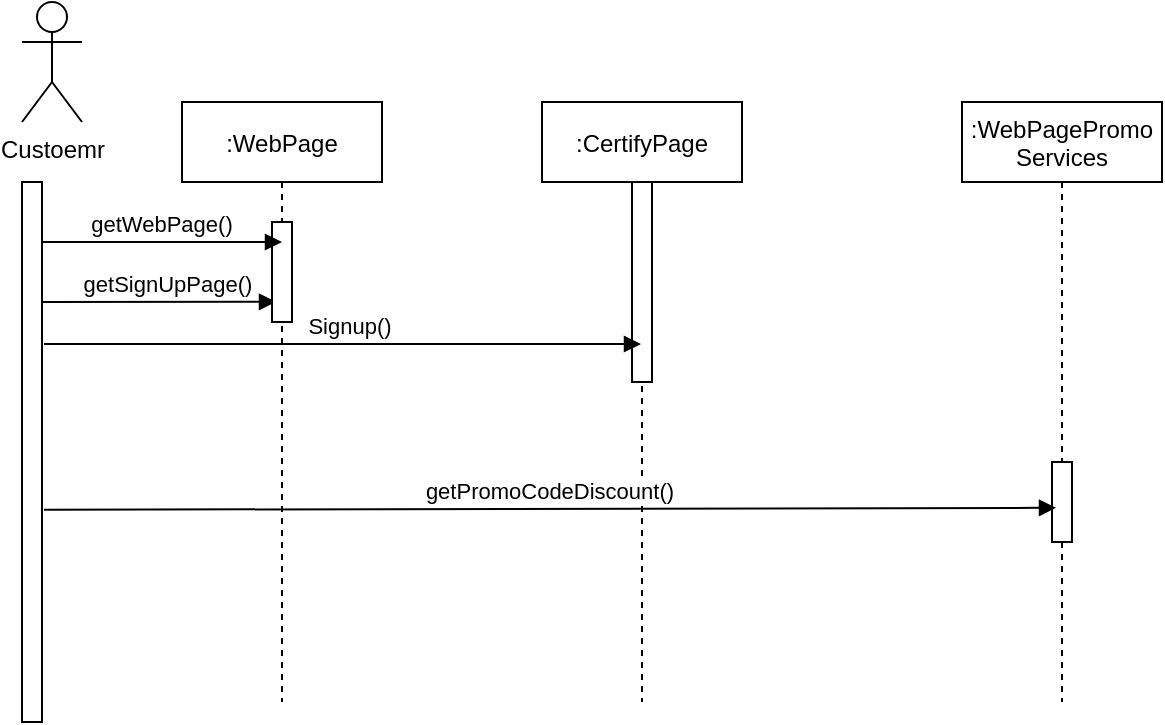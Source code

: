 <mxfile version="13.9.9" type="device"><diagram id="kgpKYQtTHZ0yAKxKKP6v" name="Page-1"><mxGraphModel dx="1936" dy="806" grid="1" gridSize="10" guides="1" tooltips="1" connect="1" arrows="1" fold="1" page="1" pageScale="1" pageWidth="850" pageHeight="1100" math="0" shadow="0"><root><mxCell id="0"/><mxCell id="1" parent="0"/><mxCell id="a-GwX3CSzQ5vnftB9GO0-4" value=":CertifyPage" style="shape=umlLifeline;perimeter=lifelinePerimeter;container=1;collapsible=0;recursiveResize=0;rounded=0;shadow=0;strokeWidth=1;" parent="1" vertex="1"><mxGeometry x="260" y="100" width="100" height="300" as="geometry"/></mxCell><mxCell id="a-GwX3CSzQ5vnftB9GO0-7" value="" style="points=[];perimeter=orthogonalPerimeter;rounded=0;shadow=0;strokeWidth=1;" parent="a-GwX3CSzQ5vnftB9GO0-4" vertex="1"><mxGeometry x="45" y="40" width="10" height="100" as="geometry"/></mxCell><mxCell id="a-GwX3CSzQ5vnftB9GO0-5" value=":WebPagePromo&#10;Services" style="shape=umlLifeline;perimeter=lifelinePerimeter;container=1;collapsible=0;recursiveResize=0;rounded=0;shadow=0;strokeWidth=1;" parent="1" vertex="1"><mxGeometry x="470" y="100" width="100" height="300" as="geometry"/></mxCell><mxCell id="a-GwX3CSzQ5vnftB9GO0-10" value="" style="points=[];perimeter=orthogonalPerimeter;rounded=0;shadow=0;strokeWidth=1;" parent="a-GwX3CSzQ5vnftB9GO0-5" vertex="1"><mxGeometry x="45" y="180" width="10" height="40" as="geometry"/></mxCell><mxCell id="a-GwX3CSzQ5vnftB9GO0-8" value="Signup()" style="verticalAlign=bottom;endArrow=block;shadow=0;strokeWidth=1;exitX=1.1;exitY=0.3;exitDx=0;exitDy=0;exitPerimeter=0;" parent="1" source="NFMbUk75JdLtFB9CD6T5-2" target="a-GwX3CSzQ5vnftB9GO0-4" edge="1"><mxGeometry x="0.026" relative="1" as="geometry"><mxPoint x="190" y="222" as="sourcePoint"/><mxPoint x="280" y="220" as="targetPoint"/><mxPoint as="offset"/></mxGeometry></mxCell><mxCell id="a-GwX3CSzQ5vnftB9GO0-12" value="getPromoCodeDiscount()" style="verticalAlign=bottom;endArrow=block;shadow=0;strokeWidth=1;entryX=0.2;entryY=0.573;entryDx=0;entryDy=0;entryPerimeter=0;exitX=1.1;exitY=0.607;exitDx=0;exitDy=0;exitPerimeter=0;" parent="1" target="a-GwX3CSzQ5vnftB9GO0-10" edge="1" source="NFMbUk75JdLtFB9CD6T5-2"><mxGeometry relative="1" as="geometry"><mxPoint x="220" y="303" as="sourcePoint"/><mxPoint x="300" y="300" as="targetPoint"/></mxGeometry></mxCell><mxCell id="a-GwX3CSzQ5vnftB9GO0-15" value="getSignUpPage()" style="verticalAlign=bottom;endArrow=block;shadow=0;strokeWidth=1;entryX=0.47;entryY=0.333;entryDx=0;entryDy=0;entryPerimeter=0;" parent="1" target="NFMbUk75JdLtFB9CD6T5-3" edge="1"><mxGeometry x="0.081" relative="1" as="geometry"><mxPoint x="10" y="200" as="sourcePoint"/><mxPoint x="120" y="200" as="targetPoint"/><mxPoint as="offset"/></mxGeometry></mxCell><mxCell id="NFMbUk75JdLtFB9CD6T5-1" value="Custoemr" style="shape=umlActor;verticalLabelPosition=bottom;verticalAlign=top;html=1;outlineConnect=0;" vertex="1" parent="1"><mxGeometry y="50" width="30" height="60" as="geometry"/></mxCell><mxCell id="NFMbUk75JdLtFB9CD6T5-2" value="" style="points=[];perimeter=orthogonalPerimeter;rounded=0;shadow=0;strokeWidth=1;" vertex="1" parent="1"><mxGeometry y="140" width="10" height="270" as="geometry"/></mxCell><mxCell id="NFMbUk75JdLtFB9CD6T5-3" value=":WebPage" style="shape=umlLifeline;perimeter=lifelinePerimeter;container=1;collapsible=0;recursiveResize=0;rounded=0;shadow=0;strokeWidth=1;" vertex="1" parent="1"><mxGeometry x="80" y="100" width="100" height="300" as="geometry"/></mxCell><mxCell id="NFMbUk75JdLtFB9CD6T5-4" value="" style="points=[];perimeter=orthogonalPerimeter;rounded=0;shadow=0;strokeWidth=1;" vertex="1" parent="NFMbUk75JdLtFB9CD6T5-3"><mxGeometry x="45" y="60" width="10" height="50" as="geometry"/></mxCell><mxCell id="NFMbUk75JdLtFB9CD6T5-7" value="getWebPage()" style="verticalAlign=bottom;endArrow=block;shadow=0;strokeWidth=1;" edge="1" parent="1"><mxGeometry relative="1" as="geometry"><mxPoint x="10" y="170" as="sourcePoint"/><mxPoint x="130" y="170" as="targetPoint"/></mxGeometry></mxCell></root></mxGraphModel></diagram></mxfile>